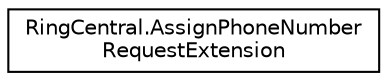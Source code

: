 digraph "Graphical Class Hierarchy"
{
 // LATEX_PDF_SIZE
  edge [fontname="Helvetica",fontsize="10",labelfontname="Helvetica",labelfontsize="10"];
  node [fontname="Helvetica",fontsize="10",shape=record];
  rankdir="LR";
  Node0 [label="RingCentral.AssignPhoneNumber\lRequestExtension",height=0.2,width=0.4,color="black", fillcolor="white", style="filled",URL="$classRingCentral_1_1AssignPhoneNumberRequestExtension.html",tooltip=" "];
}
